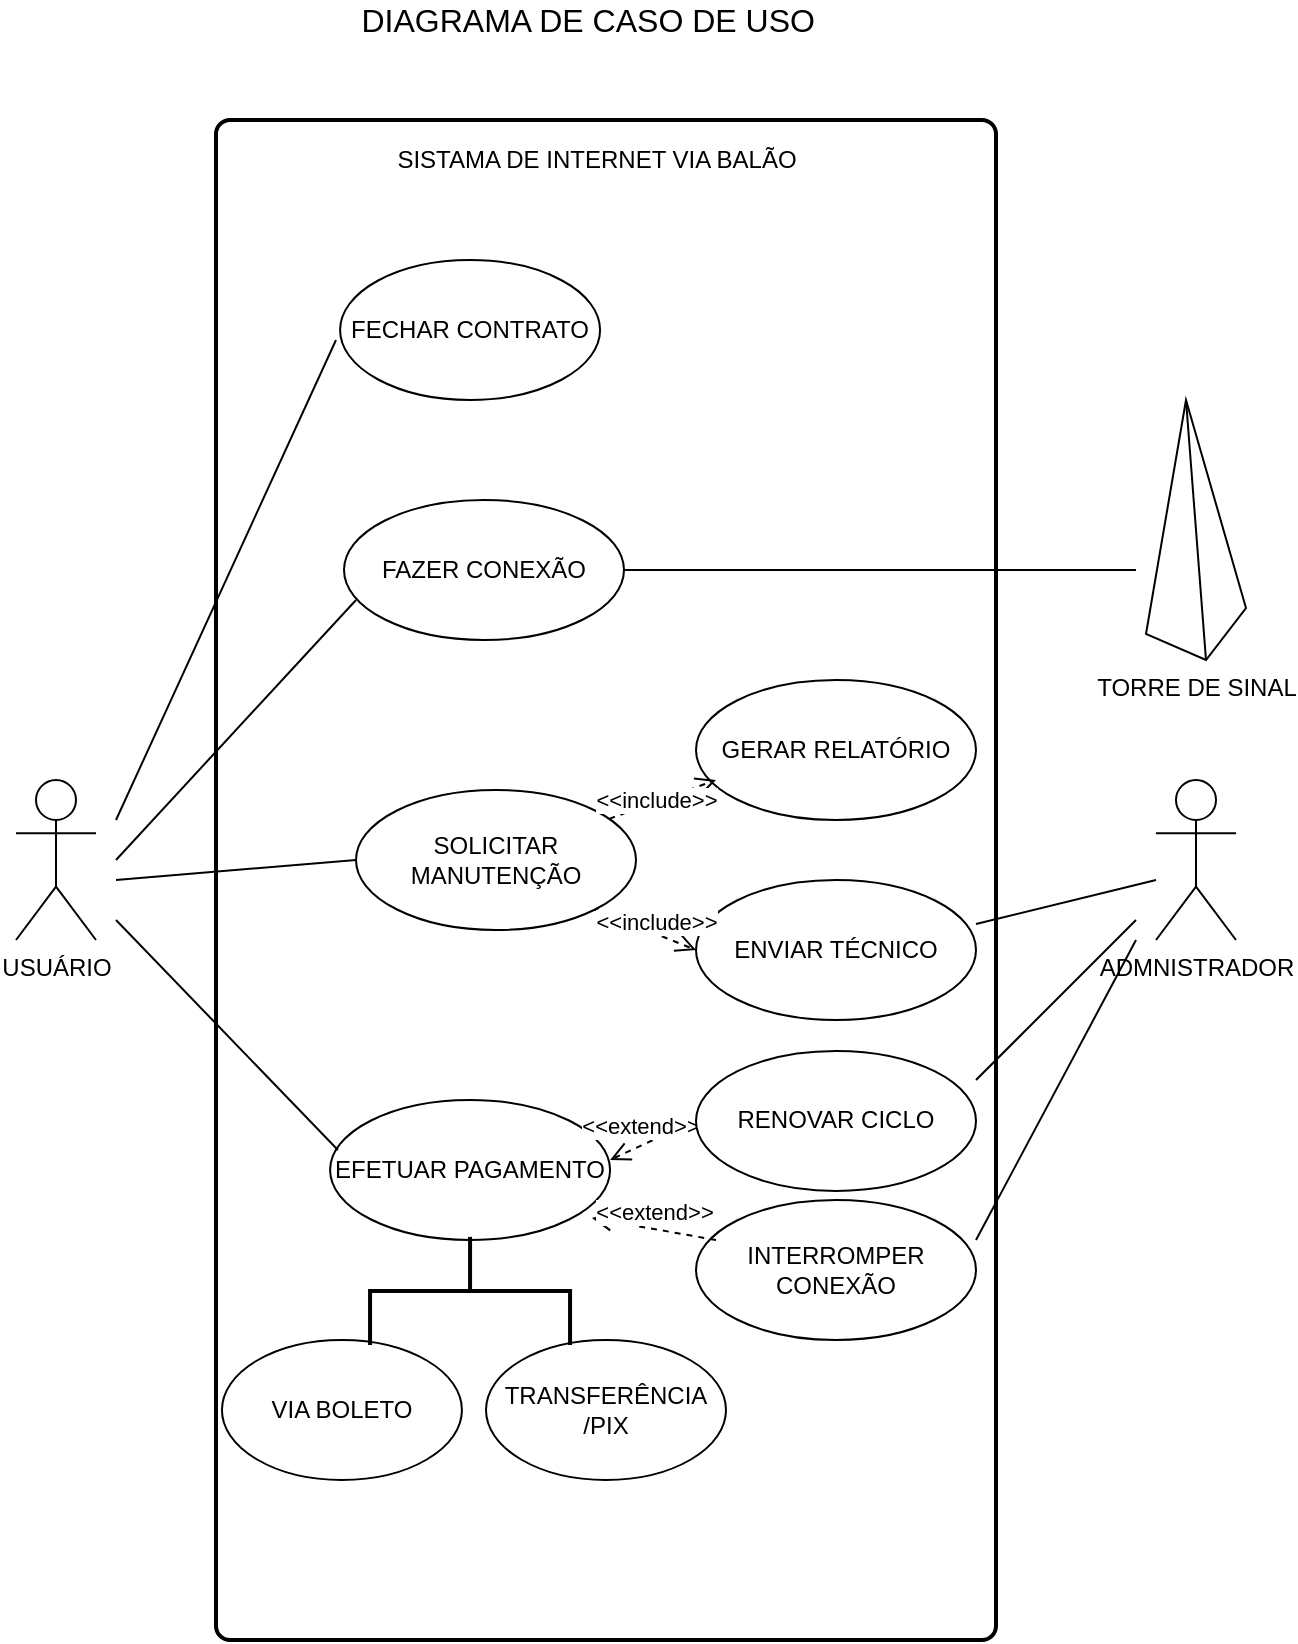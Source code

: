 <mxfile version="14.7.10" type="google"><diagram id="YwSQGpdLzCsAi1p2lLJJ" name="Page-1"><mxGraphModel dx="868" dy="450" grid="1" gridSize="10" guides="1" tooltips="1" connect="1" arrows="1" fold="1" page="1" pageScale="1" pageWidth="827" pageHeight="1169" math="0" shadow="0"><root><mxCell id="0"/><mxCell id="1" parent="0"/><mxCell id="lJs7Bw7KtC_h7_pHSpJL-3" value="" style="rounded=1;whiteSpace=wrap;html=1;absoluteArcSize=1;arcSize=14;strokeWidth=2;" parent="1" vertex="1"><mxGeometry x="210" y="110" width="390" height="760" as="geometry"/></mxCell><mxCell id="lJs7Bw7KtC_h7_pHSpJL-5" value="FECHAR CONTRATO" style="ellipse;whiteSpace=wrap;html=1;" parent="1" vertex="1"><mxGeometry x="272.04" y="180" width="130" height="70" as="geometry"/></mxCell><mxCell id="lJs7Bw7KtC_h7_pHSpJL-6" value="FAZER CONEXÃO" style="ellipse;whiteSpace=wrap;html=1;" parent="1" vertex="1"><mxGeometry x="274" y="300" width="140" height="70" as="geometry"/></mxCell><mxCell id="lJs7Bw7KtC_h7_pHSpJL-7" value="SOLICITAR MANUTENÇÃO" style="ellipse;whiteSpace=wrap;html=1;" parent="1" vertex="1"><mxGeometry x="280" y="445" width="140" height="70" as="geometry"/></mxCell><mxCell id="lJs7Bw7KtC_h7_pHSpJL-8" value="EFETUAR PAGAMENTO" style="ellipse;whiteSpace=wrap;html=1;" parent="1" vertex="1"><mxGeometry x="267.04" y="600" width="140" height="70" as="geometry"/></mxCell><mxCell id="lJs7Bw7KtC_h7_pHSpJL-9" value="VIA BOLETO" style="ellipse;whiteSpace=wrap;html=1;" parent="1" vertex="1"><mxGeometry x="212.97" y="720" width="120" height="70" as="geometry"/></mxCell><mxCell id="lJs7Bw7KtC_h7_pHSpJL-10" value="TRANSFERÊNCIA&lt;br&gt;/PIX" style="ellipse;whiteSpace=wrap;html=1;" parent="1" vertex="1"><mxGeometry x="345" y="720" width="120" height="70" as="geometry"/></mxCell><mxCell id="lJs7Bw7KtC_h7_pHSpJL-11" value="USUÁRIO" style="shape=umlActor;verticalLabelPosition=bottom;verticalAlign=top;html=1;" parent="1" vertex="1"><mxGeometry x="110" y="440" width="40" height="80" as="geometry"/></mxCell><mxCell id="lJs7Bw7KtC_h7_pHSpJL-13" value="" style="strokeWidth=2;html=1;shape=mxgraph.flowchart.annotation_2;align=left;labelPosition=right;pointerEvents=1;rotation=90;" parent="1" vertex="1"><mxGeometry x="310.0" y="645.47" width="54.07" height="100" as="geometry"/></mxCell><mxCell id="lJs7Bw7KtC_h7_pHSpJL-14" value="GERAR RELATÓRIO" style="ellipse;whiteSpace=wrap;html=1;" parent="1" vertex="1"><mxGeometry x="450" y="390" width="140" height="70" as="geometry"/></mxCell><mxCell id="lJs7Bw7KtC_h7_pHSpJL-15" value="ENVIAR TÉCNICO" style="ellipse;whiteSpace=wrap;html=1;" parent="1" vertex="1"><mxGeometry x="450" y="490" width="140" height="70" as="geometry"/></mxCell><mxCell id="lJs7Bw7KtC_h7_pHSpJL-32" value="&amp;lt;&amp;lt;extend&amp;gt;&amp;gt;" style="html=1;verticalAlign=bottom;endArrow=open;dashed=1;endSize=8;" parent="1" edge="1"><mxGeometry x="0.259" y="-1" relative="1" as="geometry"><mxPoint x="450" y="610" as="sourcePoint"/><mxPoint x="407.04" y="630" as="targetPoint"/><Array as="points"/><mxPoint as="offset"/></mxGeometry></mxCell><mxCell id="lJs7Bw7KtC_h7_pHSpJL-33" value="&amp;lt;&amp;lt;include&amp;gt;&amp;gt;" style="html=1;verticalAlign=bottom;endArrow=open;dashed=1;endSize=8;" parent="1" source="lJs7Bw7KtC_h7_pHSpJL-7" edge="1"><mxGeometry x="-0.226" y="-8" relative="1" as="geometry"><mxPoint x="427.5" y="424.5" as="sourcePoint"/><mxPoint x="460" y="440" as="targetPoint"/><Array as="points"/><mxPoint as="offset"/></mxGeometry></mxCell><mxCell id="lJs7Bw7KtC_h7_pHSpJL-35" value="&amp;lt;&amp;lt;include&amp;gt;&amp;gt;" style="html=1;verticalAlign=bottom;endArrow=open;dashed=1;endSize=8;entryX=0;entryY=0.5;entryDx=0;entryDy=0;exitX=1;exitY=1;exitDx=0;exitDy=0;" parent="1" source="lJs7Bw7KtC_h7_pHSpJL-7" target="lJs7Bw7KtC_h7_pHSpJL-15" edge="1"><mxGeometry x="0.249" y="-3" relative="1" as="geometry"><mxPoint x="460" y="570" as="sourcePoint"/><mxPoint x="370" y="580" as="targetPoint"/><Array as="points"/><mxPoint as="offset"/></mxGeometry></mxCell><mxCell id="lJs7Bw7KtC_h7_pHSpJL-36" value="RENOVAR CICLO" style="ellipse;whiteSpace=wrap;html=1;" parent="1" vertex="1"><mxGeometry x="450" y="575.47" width="140" height="70" as="geometry"/></mxCell><mxCell id="lJs7Bw7KtC_h7_pHSpJL-37" value="INTERROMPER&lt;br&gt;CONEXÃO" style="ellipse;whiteSpace=wrap;html=1;" parent="1" vertex="1"><mxGeometry x="450" y="650" width="140" height="70" as="geometry"/></mxCell><mxCell id="lJs7Bw7KtC_h7_pHSpJL-39" value="&amp;lt;&amp;lt;extend&amp;gt;&amp;gt;" style="html=1;verticalAlign=bottom;endArrow=open;dashed=1;endSize=8;entryX=0.935;entryY=0.843;entryDx=0;entryDy=0;entryPerimeter=0;" parent="1" target="lJs7Bw7KtC_h7_pHSpJL-8" edge="1"><mxGeometry relative="1" as="geometry"><mxPoint x="460" y="670" as="sourcePoint"/><mxPoint x="390" y="670" as="targetPoint"/><Array as="points"/></mxGeometry></mxCell><mxCell id="lJs7Bw7KtC_h7_pHSpJL-42" value="" style="endArrow=none;html=1;rounded=0;entryX=0.043;entryY=0.714;entryDx=0;entryDy=0;entryPerimeter=0;" parent="1" target="lJs7Bw7KtC_h7_pHSpJL-6" edge="1"><mxGeometry relative="1" as="geometry"><mxPoint x="160" y="480" as="sourcePoint"/><mxPoint x="490" y="480" as="targetPoint"/></mxGeometry></mxCell><mxCell id="lJs7Bw7KtC_h7_pHSpJL-43" value="" style="endArrow=none;html=1;rounded=0;" parent="1" edge="1"><mxGeometry relative="1" as="geometry"><mxPoint x="160" y="460" as="sourcePoint"/><mxPoint x="270" y="220" as="targetPoint"/></mxGeometry></mxCell><mxCell id="lJs7Bw7KtC_h7_pHSpJL-44" value="" style="endArrow=none;html=1;rounded=0;entryX=0;entryY=0.5;entryDx=0;entryDy=0;" parent="1" target="lJs7Bw7KtC_h7_pHSpJL-7" edge="1"><mxGeometry relative="1" as="geometry"><mxPoint x="160" y="490" as="sourcePoint"/><mxPoint x="490" y="480" as="targetPoint"/></mxGeometry></mxCell><mxCell id="lJs7Bw7KtC_h7_pHSpJL-46" value="" style="endArrow=none;html=1;rounded=0;entryX=0.028;entryY=0.357;entryDx=0;entryDy=0;entryPerimeter=0;" parent="1" target="lJs7Bw7KtC_h7_pHSpJL-8" edge="1"><mxGeometry relative="1" as="geometry"><mxPoint x="160" y="510" as="sourcePoint"/><mxPoint x="490" y="480" as="targetPoint"/></mxGeometry></mxCell><mxCell id="lJs7Bw7KtC_h7_pHSpJL-47" value="ADMNISTRADOR" style="shape=umlActor;verticalLabelPosition=bottom;verticalAlign=top;html=1;" parent="1" vertex="1"><mxGeometry x="680" y="440" width="40" height="80" as="geometry"/></mxCell><mxCell id="lJs7Bw7KtC_h7_pHSpJL-48" value="" style="endArrow=none;html=1;rounded=0;" parent="1" edge="1"><mxGeometry relative="1" as="geometry"><mxPoint x="590" y="670" as="sourcePoint"/><mxPoint x="670" y="520" as="targetPoint"/></mxGeometry></mxCell><mxCell id="lJs7Bw7KtC_h7_pHSpJL-49" value="" style="endArrow=none;html=1;rounded=0;" parent="1" edge="1"><mxGeometry relative="1" as="geometry"><mxPoint x="590" y="590" as="sourcePoint"/><mxPoint x="670" y="510" as="targetPoint"/></mxGeometry></mxCell><mxCell id="lJs7Bw7KtC_h7_pHSpJL-50" value="" style="endArrow=none;html=1;rounded=0;" parent="1" edge="1"><mxGeometry relative="1" as="geometry"><mxPoint x="590" y="512" as="sourcePoint"/><mxPoint x="680" y="490" as="targetPoint"/></mxGeometry></mxCell><mxCell id="lJs7Bw7KtC_h7_pHSpJL-51" value="SISTAMA DE INTERNET VIA BALÃO" style="text;html=1;align=center;verticalAlign=middle;resizable=0;points=[];autosize=1;strokeColor=none;" parent="1" vertex="1"><mxGeometry x="290" y="120" width="220" height="20" as="geometry"/></mxCell><mxCell id="lJs7Bw7KtC_h7_pHSpJL-52" value="&lt;font size=&quot;3&quot;&gt;&amp;nbsp; &amp;nbsp; &amp;nbsp; &amp;nbsp; &amp;nbsp; &amp;nbsp; &amp;nbsp; &amp;nbsp; &amp;nbsp; &amp;nbsp; &amp;nbsp; &amp;nbsp; &amp;nbsp; &amp;nbsp; &amp;nbsp; &amp;nbsp; &amp;nbsp; DIAGRAMA DE CASO DE USO&lt;/font&gt;" style="text;html=1;align=center;verticalAlign=middle;resizable=0;points=[];autosize=1;strokeColor=none;" parent="1" vertex="1"><mxGeometry x="125" y="50" width="390" height="20" as="geometry"/></mxCell><mxCell id="lJs7Bw7KtC_h7_pHSpJL-53" value="TORRE DE SINAL" style="verticalLabelPosition=bottom;verticalAlign=top;html=1;shape=mxgraph.basic.pyramid;dx1=0.4;dx2=0.6;dy1=0.9;dy2=0.8;" parent="1" vertex="1"><mxGeometry x="675" y="250" width="50" height="130" as="geometry"/></mxCell><mxCell id="lJs7Bw7KtC_h7_pHSpJL-55" value="" style="line;strokeWidth=1;rotatable=0;dashed=0;labelPosition=right;align=left;verticalAlign=middle;spacingTop=0;spacingLeft=6;points=[];portConstraint=eastwest;" parent="1" vertex="1"><mxGeometry x="414" y="330" width="256" height="10" as="geometry"/></mxCell></root></mxGraphModel></diagram></mxfile>